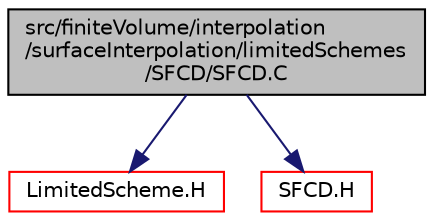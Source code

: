 digraph "src/finiteVolume/interpolation/surfaceInterpolation/limitedSchemes/SFCD/SFCD.C"
{
  bgcolor="transparent";
  edge [fontname="Helvetica",fontsize="10",labelfontname="Helvetica",labelfontsize="10"];
  node [fontname="Helvetica",fontsize="10",shape=record];
  Node1 [label="src/finiteVolume/interpolation\l/surfaceInterpolation/limitedSchemes\l/SFCD/SFCD.C",height=0.2,width=0.4,color="black", fillcolor="grey75", style="filled", fontcolor="black"];
  Node1 -> Node2 [color="midnightblue",fontsize="10",style="solid",fontname="Helvetica"];
  Node2 [label="LimitedScheme.H",height=0.2,width=0.4,color="red",URL="$a06175.html"];
  Node1 -> Node3 [color="midnightblue",fontsize="10",style="solid",fontname="Helvetica"];
  Node3 [label="SFCD.H",height=0.2,width=0.4,color="red",URL="$a06199.html"];
}
